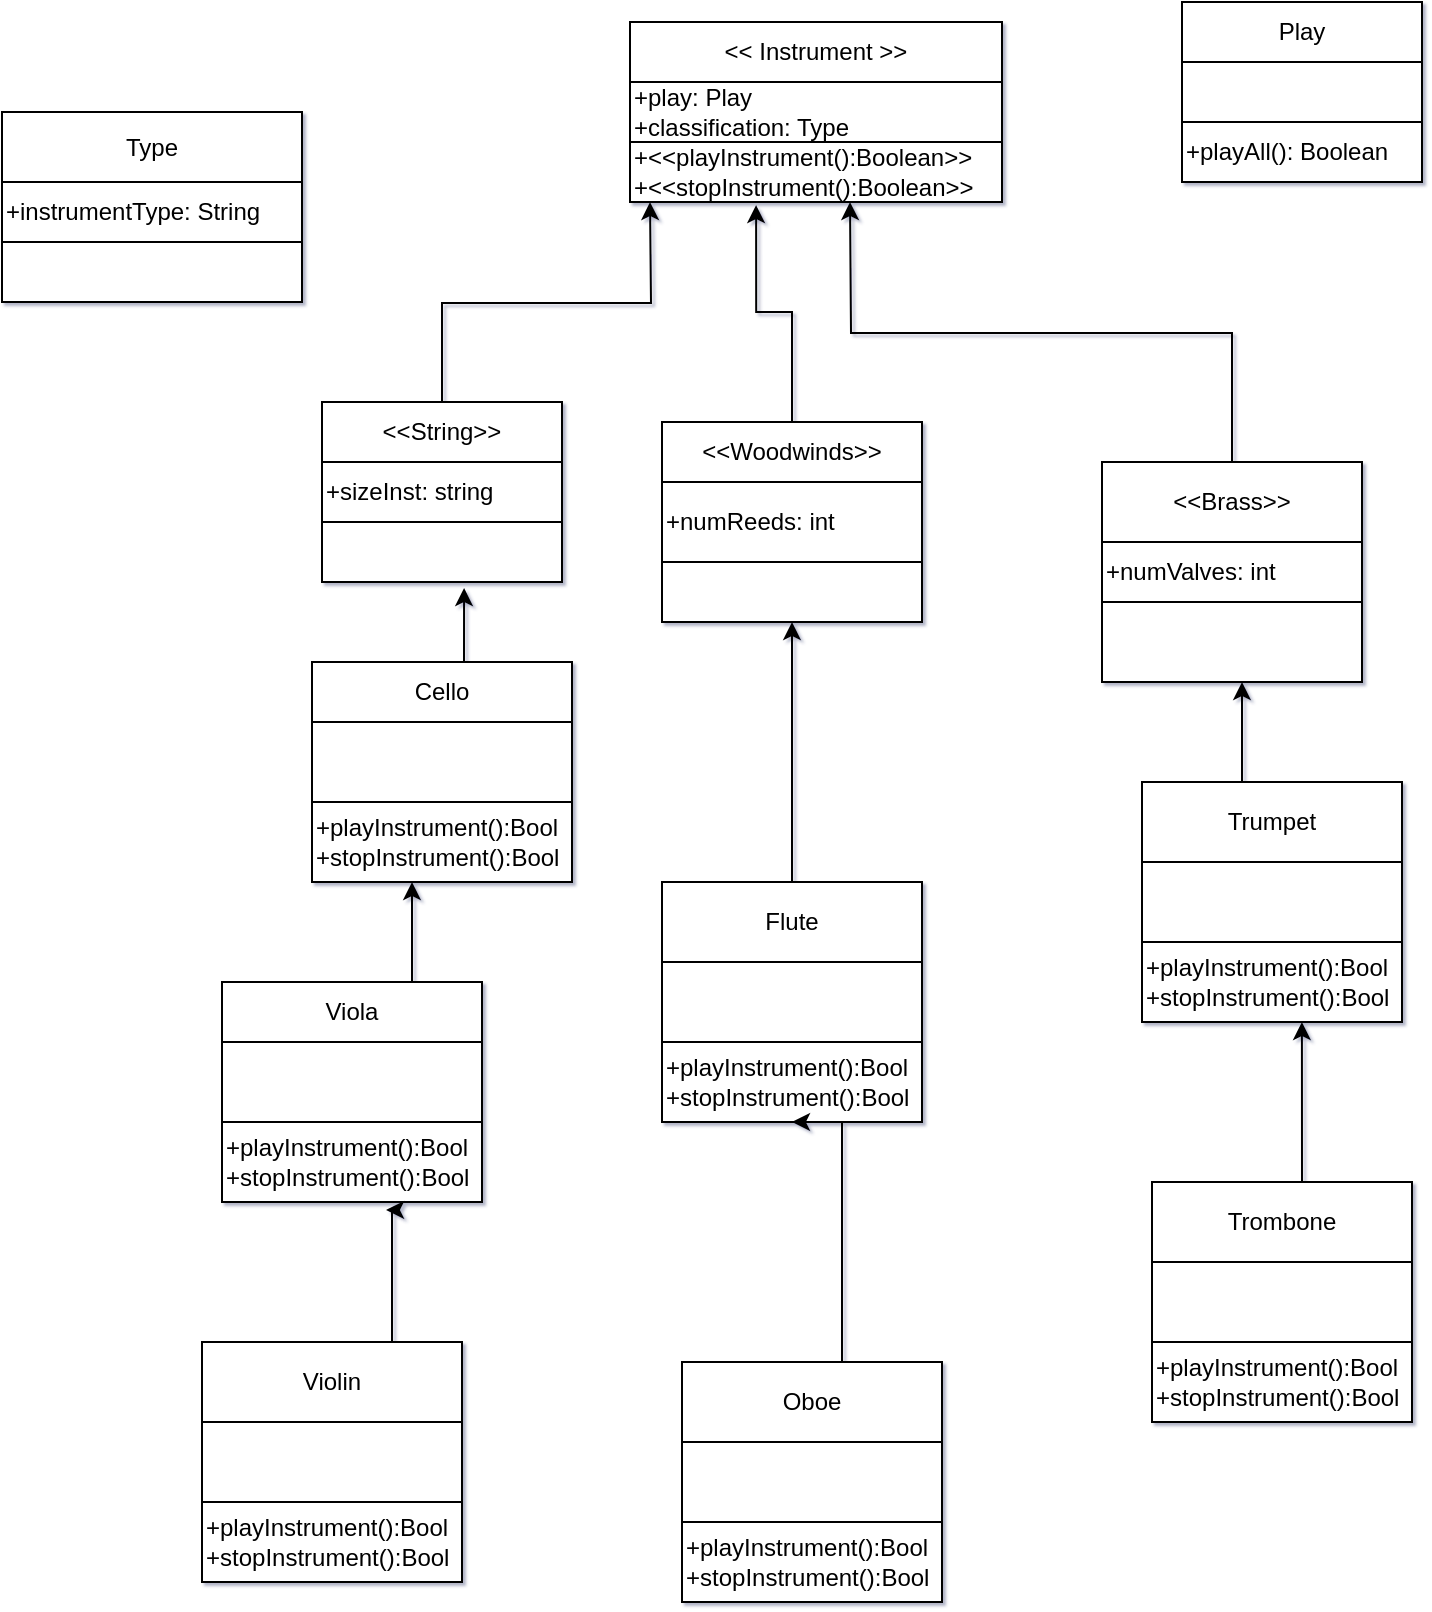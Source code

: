 <mxfile version="15.6.8" type="github">
  <diagram id="C5RBs43oDa-KdzZeNtuy" name="Page-1">
    <mxGraphModel dx="1351" dy="877" grid="1" gridSize="10" guides="1" tooltips="1" connect="1" arrows="1" fold="1" page="1" pageScale="1" pageWidth="827" pageHeight="1169" math="0" shadow="1">
      <root>
        <mxCell id="WIyWlLk6GJQsqaUBKTNV-0" />
        <mxCell id="WIyWlLk6GJQsqaUBKTNV-1" parent="WIyWlLk6GJQsqaUBKTNV-0" />
        <mxCell id="0b9VVzX_pEQ83UHBqS1w-0" value="&amp;lt;&amp;lt; Instrument &amp;gt;&amp;gt;" style="rounded=0;whiteSpace=wrap;html=1;" parent="WIyWlLk6GJQsqaUBKTNV-1" vertex="1">
          <mxGeometry x="354" y="60" width="186" height="30" as="geometry" />
        </mxCell>
        <mxCell id="0b9VVzX_pEQ83UHBqS1w-1" value="+play: Play&lt;br&gt;+classification: Type&lt;br&gt;" style="rounded=0;whiteSpace=wrap;html=1;align=left;" parent="WIyWlLk6GJQsqaUBKTNV-1" vertex="1">
          <mxGeometry x="354" y="90" width="186" height="30" as="geometry" />
        </mxCell>
        <mxCell id="0b9VVzX_pEQ83UHBqS1w-2" value="+&amp;lt;&amp;lt;playInstrument():Boolean&amp;gt;&amp;gt;&lt;br&gt;+&amp;lt;&amp;lt;stopInstrument():Boolean&amp;gt;&amp;gt;" style="rounded=0;whiteSpace=wrap;html=1;align=left;" parent="WIyWlLk6GJQsqaUBKTNV-1" vertex="1">
          <mxGeometry x="354" y="120" width="186" height="30" as="geometry" />
        </mxCell>
        <mxCell id="0b9VVzX_pEQ83UHBqS1w-3" value="Play" style="rounded=0;whiteSpace=wrap;html=1;" parent="WIyWlLk6GJQsqaUBKTNV-1" vertex="1">
          <mxGeometry x="630" y="50" width="120" height="30" as="geometry" />
        </mxCell>
        <mxCell id="0b9VVzX_pEQ83UHBqS1w-4" value="" style="rounded=0;whiteSpace=wrap;html=1;" parent="WIyWlLk6GJQsqaUBKTNV-1" vertex="1">
          <mxGeometry x="630" y="80" width="120" height="30" as="geometry" />
        </mxCell>
        <mxCell id="0b9VVzX_pEQ83UHBqS1w-5" value="+playAll(): Boolean" style="rounded=0;whiteSpace=wrap;html=1;align=left;" parent="WIyWlLk6GJQsqaUBKTNV-1" vertex="1">
          <mxGeometry x="630" y="110" width="120" height="30" as="geometry" />
        </mxCell>
        <mxCell id="0b9VVzX_pEQ83UHBqS1w-6" value="Type" style="rounded=0;whiteSpace=wrap;html=1;" parent="WIyWlLk6GJQsqaUBKTNV-1" vertex="1">
          <mxGeometry x="40" y="105" width="150" height="35" as="geometry" />
        </mxCell>
        <mxCell id="0b9VVzX_pEQ83UHBqS1w-7" value="+instrumentType: String" style="rounded=0;whiteSpace=wrap;html=1;align=left;" parent="WIyWlLk6GJQsqaUBKTNV-1" vertex="1">
          <mxGeometry x="40" y="140" width="150" height="30" as="geometry" />
        </mxCell>
        <mxCell id="0b9VVzX_pEQ83UHBqS1w-8" value="" style="rounded=0;whiteSpace=wrap;html=1;" parent="WIyWlLk6GJQsqaUBKTNV-1" vertex="1">
          <mxGeometry x="40" y="170" width="150" height="30" as="geometry" />
        </mxCell>
        <mxCell id="0b9VVzX_pEQ83UHBqS1w-9" value="&amp;lt;&amp;lt;String&amp;gt;&amp;gt;" style="rounded=0;whiteSpace=wrap;html=1;" parent="WIyWlLk6GJQsqaUBKTNV-1" vertex="1">
          <mxGeometry x="200" y="250" width="120" height="30" as="geometry" />
        </mxCell>
        <mxCell id="0b9VVzX_pEQ83UHBqS1w-10" value="+sizeInst: string" style="rounded=0;whiteSpace=wrap;html=1;align=left;" parent="WIyWlLk6GJQsqaUBKTNV-1" vertex="1">
          <mxGeometry x="200" y="280" width="120" height="30" as="geometry" />
        </mxCell>
        <mxCell id="0b9VVzX_pEQ83UHBqS1w-12" value="" style="endArrow=classic;html=1;rounded=0;edgeStyle=orthogonalEdgeStyle;exitX=0.5;exitY=0;exitDx=0;exitDy=0;entryX=0.5;entryY=1;entryDx=0;entryDy=0;" parent="WIyWlLk6GJQsqaUBKTNV-1" source="0b9VVzX_pEQ83UHBqS1w-9" edge="1">
          <mxGeometry width="50" height="50" relative="1" as="geometry">
            <mxPoint x="250" y="230" as="sourcePoint" />
            <mxPoint x="364" y="150" as="targetPoint" />
          </mxGeometry>
        </mxCell>
        <mxCell id="0b9VVzX_pEQ83UHBqS1w-13" value="Cello" style="rounded=0;whiteSpace=wrap;html=1;" parent="WIyWlLk6GJQsqaUBKTNV-1" vertex="1">
          <mxGeometry x="195" y="380" width="130" height="30" as="geometry" />
        </mxCell>
        <mxCell id="0b9VVzX_pEQ83UHBqS1w-15" value="Viola" style="rounded=0;whiteSpace=wrap;html=1;" parent="WIyWlLk6GJQsqaUBKTNV-1" vertex="1">
          <mxGeometry x="160" y="540" width="120" height="30" as="geometry" />
        </mxCell>
        <mxCell id="0b9VVzX_pEQ83UHBqS1w-16" value="" style="rounded=0;whiteSpace=wrap;html=1;" parent="WIyWlLk6GJQsqaUBKTNV-1" vertex="1">
          <mxGeometry x="195" y="410" width="130" height="40" as="geometry" />
        </mxCell>
        <mxCell id="0b9VVzX_pEQ83UHBqS1w-17" value="" style="rounded=0;whiteSpace=wrap;html=1;align=left;" parent="WIyWlLk6GJQsqaUBKTNV-1" vertex="1">
          <mxGeometry x="200" y="310" width="120" height="30" as="geometry" />
        </mxCell>
        <mxCell id="0b9VVzX_pEQ83UHBqS1w-18" value="+playInstrument():Bool&lt;br&gt;+stopInstrument():Bool" style="rounded=0;whiteSpace=wrap;html=1;align=left;" parent="WIyWlLk6GJQsqaUBKTNV-1" vertex="1">
          <mxGeometry x="195" y="450" width="130" height="40" as="geometry" />
        </mxCell>
        <mxCell id="0b9VVzX_pEQ83UHBqS1w-19" value="" style="rounded=0;whiteSpace=wrap;html=1;align=left;" parent="WIyWlLk6GJQsqaUBKTNV-1" vertex="1">
          <mxGeometry x="160" y="570" width="120" height="35" as="geometry" />
        </mxCell>
        <mxCell id="0b9VVzX_pEQ83UHBqS1w-20" value="+" style="rounded=0;whiteSpace=wrap;html=1;align=left;" parent="WIyWlLk6GJQsqaUBKTNV-1" vertex="1">
          <mxGeometry x="160" y="605" width="120" height="40" as="geometry" />
        </mxCell>
        <mxCell id="0b9VVzX_pEQ83UHBqS1w-23" value="&amp;lt;&amp;lt;Woodwinds&amp;gt;&amp;gt;" style="rounded=0;whiteSpace=wrap;html=1;align=center;" parent="WIyWlLk6GJQsqaUBKTNV-1" vertex="1">
          <mxGeometry x="370" y="260" width="130" height="30" as="geometry" />
        </mxCell>
        <mxCell id="0b9VVzX_pEQ83UHBqS1w-24" value="" style="endArrow=classic;html=1;rounded=0;edgeStyle=orthogonalEdgeStyle;exitX=0.5;exitY=0;exitDx=0;exitDy=0;entryX=0.339;entryY=1.052;entryDx=0;entryDy=0;entryPerimeter=0;" parent="WIyWlLk6GJQsqaUBKTNV-1" source="0b9VVzX_pEQ83UHBqS1w-23" target="0b9VVzX_pEQ83UHBqS1w-2" edge="1">
          <mxGeometry width="50" height="50" relative="1" as="geometry">
            <mxPoint x="360" y="200" as="sourcePoint" />
            <mxPoint x="400" y="190" as="targetPoint" />
          </mxGeometry>
        </mxCell>
        <mxCell id="0b9VVzX_pEQ83UHBqS1w-25" value="+numReeds: int" style="rounded=0;whiteSpace=wrap;html=1;align=left;" parent="WIyWlLk6GJQsqaUBKTNV-1" vertex="1">
          <mxGeometry x="370" y="290" width="130" height="40" as="geometry" />
        </mxCell>
        <mxCell id="0b9VVzX_pEQ83UHBqS1w-26" value="" style="rounded=0;whiteSpace=wrap;html=1;align=center;" parent="WIyWlLk6GJQsqaUBKTNV-1" vertex="1">
          <mxGeometry x="370" y="330" width="130" height="30" as="geometry" />
        </mxCell>
        <mxCell id="0b9VVzX_pEQ83UHBqS1w-28" value="Flute" style="rounded=0;whiteSpace=wrap;html=1;align=center;" parent="WIyWlLk6GJQsqaUBKTNV-1" vertex="1">
          <mxGeometry x="370" y="490" width="130" height="40" as="geometry" />
        </mxCell>
        <mxCell id="0b9VVzX_pEQ83UHBqS1w-30" value="&amp;lt;&amp;lt;Brass&amp;gt;&amp;gt;" style="rounded=0;whiteSpace=wrap;html=1;align=center;" parent="WIyWlLk6GJQsqaUBKTNV-1" vertex="1">
          <mxGeometry x="590" y="280" width="130" height="40" as="geometry" />
        </mxCell>
        <mxCell id="0b9VVzX_pEQ83UHBqS1w-31" value="" style="endArrow=classic;html=1;rounded=0;edgeStyle=orthogonalEdgeStyle;exitX=0.5;exitY=0;exitDx=0;exitDy=0;" parent="WIyWlLk6GJQsqaUBKTNV-1" source="0b9VVzX_pEQ83UHBqS1w-30" edge="1">
          <mxGeometry width="50" height="50" relative="1" as="geometry">
            <mxPoint x="414" y="200" as="sourcePoint" />
            <mxPoint x="464" y="150" as="targetPoint" />
          </mxGeometry>
        </mxCell>
        <mxCell id="0b9VVzX_pEQ83UHBqS1w-34" value="" style="rounded=0;whiteSpace=wrap;html=1;align=center;" parent="WIyWlLk6GJQsqaUBKTNV-1" vertex="1">
          <mxGeometry x="370" y="530" width="130" height="40" as="geometry" />
        </mxCell>
        <mxCell id="0b9VVzX_pEQ83UHBqS1w-35" value="+" style="rounded=0;whiteSpace=wrap;html=1;align=left;" parent="WIyWlLk6GJQsqaUBKTNV-1" vertex="1">
          <mxGeometry x="370" y="570" width="130" height="40" as="geometry" />
        </mxCell>
        <mxCell id="0b9VVzX_pEQ83UHBqS1w-38" value="+numValves: int" style="rounded=0;whiteSpace=wrap;html=1;align=left;" parent="WIyWlLk6GJQsqaUBKTNV-1" vertex="1">
          <mxGeometry x="590" y="320" width="130" height="30" as="geometry" />
        </mxCell>
        <mxCell id="0b9VVzX_pEQ83UHBqS1w-39" value="" style="rounded=0;whiteSpace=wrap;html=1;align=center;" parent="WIyWlLk6GJQsqaUBKTNV-1" vertex="1">
          <mxGeometry x="590" y="350" width="130" height="40" as="geometry" />
        </mxCell>
        <mxCell id="ZV2NlYh3LcXkCecuLBnn-0" value="Viola" style="rounded=0;whiteSpace=wrap;html=1;" parent="WIyWlLk6GJQsqaUBKTNV-1" vertex="1">
          <mxGeometry x="150" y="540" width="130" height="30" as="geometry" />
        </mxCell>
        <mxCell id="ZV2NlYh3LcXkCecuLBnn-1" value="" style="rounded=0;whiteSpace=wrap;html=1;" parent="WIyWlLk6GJQsqaUBKTNV-1" vertex="1">
          <mxGeometry x="150" y="570" width="130" height="40" as="geometry" />
        </mxCell>
        <mxCell id="ZV2NlYh3LcXkCecuLBnn-2" value="+playInstrument():Bool&lt;br&gt;+stopInstrument():Bool" style="rounded=0;whiteSpace=wrap;html=1;align=left;" parent="WIyWlLk6GJQsqaUBKTNV-1" vertex="1">
          <mxGeometry x="150" y="610" width="130" height="40" as="geometry" />
        </mxCell>
        <mxCell id="ZV2NlYh3LcXkCecuLBnn-3" value="Viola" style="rounded=0;whiteSpace=wrap;html=1;" parent="WIyWlLk6GJQsqaUBKTNV-1" vertex="1">
          <mxGeometry x="380" y="500" width="120" height="30" as="geometry" />
        </mxCell>
        <mxCell id="ZV2NlYh3LcXkCecuLBnn-4" value="" style="rounded=0;whiteSpace=wrap;html=1;align=left;" parent="WIyWlLk6GJQsqaUBKTNV-1" vertex="1">
          <mxGeometry x="380" y="530" width="120" height="35" as="geometry" />
        </mxCell>
        <mxCell id="ZV2NlYh3LcXkCecuLBnn-5" value="+" style="rounded=0;whiteSpace=wrap;html=1;align=left;" parent="WIyWlLk6GJQsqaUBKTNV-1" vertex="1">
          <mxGeometry x="380" y="565" width="120" height="40" as="geometry" />
        </mxCell>
        <mxCell id="ZV2NlYh3LcXkCecuLBnn-6" value="Flute" style="rounded=0;whiteSpace=wrap;html=1;" parent="WIyWlLk6GJQsqaUBKTNV-1" vertex="1">
          <mxGeometry x="370" y="490" width="130" height="40" as="geometry" />
        </mxCell>
        <mxCell id="ZV2NlYh3LcXkCecuLBnn-7" value="" style="rounded=0;whiteSpace=wrap;html=1;" parent="WIyWlLk6GJQsqaUBKTNV-1" vertex="1">
          <mxGeometry x="370" y="530" width="130" height="40" as="geometry" />
        </mxCell>
        <mxCell id="ZV2NlYh3LcXkCecuLBnn-8" value="+playInstrument():Bool&lt;br&gt;+stopInstrument():Bool" style="rounded=0;whiteSpace=wrap;html=1;align=left;" parent="WIyWlLk6GJQsqaUBKTNV-1" vertex="1">
          <mxGeometry x="370" y="570" width="130" height="40" as="geometry" />
        </mxCell>
        <mxCell id="ZV2NlYh3LcXkCecuLBnn-15" value="Flute" style="rounded=0;whiteSpace=wrap;html=1;align=center;" parent="WIyWlLk6GJQsqaUBKTNV-1" vertex="1">
          <mxGeometry x="610" y="440" width="130" height="40" as="geometry" />
        </mxCell>
        <mxCell id="ZV2NlYh3LcXkCecuLBnn-16" value="" style="rounded=0;whiteSpace=wrap;html=1;align=center;" parent="WIyWlLk6GJQsqaUBKTNV-1" vertex="1">
          <mxGeometry x="610" y="480" width="130" height="40" as="geometry" />
        </mxCell>
        <mxCell id="ZV2NlYh3LcXkCecuLBnn-17" value="+" style="rounded=0;whiteSpace=wrap;html=1;align=left;" parent="WIyWlLk6GJQsqaUBKTNV-1" vertex="1">
          <mxGeometry x="610" y="520" width="130" height="40" as="geometry" />
        </mxCell>
        <mxCell id="ZV2NlYh3LcXkCecuLBnn-18" value="Viola" style="rounded=0;whiteSpace=wrap;html=1;" parent="WIyWlLk6GJQsqaUBKTNV-1" vertex="1">
          <mxGeometry x="620" y="450" width="120" height="30" as="geometry" />
        </mxCell>
        <mxCell id="ZV2NlYh3LcXkCecuLBnn-19" value="" style="rounded=0;whiteSpace=wrap;html=1;align=left;" parent="WIyWlLk6GJQsqaUBKTNV-1" vertex="1">
          <mxGeometry x="620" y="480" width="120" height="35" as="geometry" />
        </mxCell>
        <mxCell id="ZV2NlYh3LcXkCecuLBnn-20" value="+" style="rounded=0;whiteSpace=wrap;html=1;align=left;" parent="WIyWlLk6GJQsqaUBKTNV-1" vertex="1">
          <mxGeometry x="620" y="515" width="120" height="40" as="geometry" />
        </mxCell>
        <mxCell id="ZV2NlYh3LcXkCecuLBnn-21" value="Trumpet" style="rounded=0;whiteSpace=wrap;html=1;" parent="WIyWlLk6GJQsqaUBKTNV-1" vertex="1">
          <mxGeometry x="610" y="440" width="130" height="40" as="geometry" />
        </mxCell>
        <mxCell id="ZV2NlYh3LcXkCecuLBnn-22" value="" style="rounded=0;whiteSpace=wrap;html=1;align=left;" parent="WIyWlLk6GJQsqaUBKTNV-1" vertex="1">
          <mxGeometry x="610" y="480" width="130" height="40" as="geometry" />
        </mxCell>
        <mxCell id="ZV2NlYh3LcXkCecuLBnn-23" value="+playInstrument():Bool&lt;br&gt;+stopInstrument():Bool" style="rounded=0;whiteSpace=wrap;html=1;align=left;" parent="WIyWlLk6GJQsqaUBKTNV-1" vertex="1">
          <mxGeometry x="610" y="520" width="130" height="40" as="geometry" />
        </mxCell>
        <mxCell id="ZV2NlYh3LcXkCecuLBnn-33" value="Flute" style="rounded=0;whiteSpace=wrap;html=1;align=center;" parent="WIyWlLk6GJQsqaUBKTNV-1" vertex="1">
          <mxGeometry x="380" y="730" width="130" height="40" as="geometry" />
        </mxCell>
        <mxCell id="ZV2NlYh3LcXkCecuLBnn-34" value="" style="rounded=0;whiteSpace=wrap;html=1;align=center;" parent="WIyWlLk6GJQsqaUBKTNV-1" vertex="1">
          <mxGeometry x="380" y="770" width="130" height="40" as="geometry" />
        </mxCell>
        <mxCell id="ZV2NlYh3LcXkCecuLBnn-35" value="+" style="rounded=0;whiteSpace=wrap;html=1;align=left;" parent="WIyWlLk6GJQsqaUBKTNV-1" vertex="1">
          <mxGeometry x="380" y="810" width="130" height="40" as="geometry" />
        </mxCell>
        <mxCell id="ZV2NlYh3LcXkCecuLBnn-36" value="Viola" style="rounded=0;whiteSpace=wrap;html=1;" parent="WIyWlLk6GJQsqaUBKTNV-1" vertex="1">
          <mxGeometry x="390" y="740" width="120" height="30" as="geometry" />
        </mxCell>
        <mxCell id="ZV2NlYh3LcXkCecuLBnn-37" value="" style="rounded=0;whiteSpace=wrap;html=1;align=left;" parent="WIyWlLk6GJQsqaUBKTNV-1" vertex="1">
          <mxGeometry x="390" y="770" width="120" height="35" as="geometry" />
        </mxCell>
        <mxCell id="ZV2NlYh3LcXkCecuLBnn-38" value="+" style="rounded=0;whiteSpace=wrap;html=1;align=left;" parent="WIyWlLk6GJQsqaUBKTNV-1" vertex="1">
          <mxGeometry x="390" y="805" width="120" height="40" as="geometry" />
        </mxCell>
        <mxCell id="ZV2NlYh3LcXkCecuLBnn-39" value="Oboe" style="rounded=0;whiteSpace=wrap;html=1;" parent="WIyWlLk6GJQsqaUBKTNV-1" vertex="1">
          <mxGeometry x="380" y="730" width="130" height="40" as="geometry" />
        </mxCell>
        <mxCell id="ZV2NlYh3LcXkCecuLBnn-40" value="" style="rounded=0;whiteSpace=wrap;html=1;" parent="WIyWlLk6GJQsqaUBKTNV-1" vertex="1">
          <mxGeometry x="380" y="770" width="130" height="40" as="geometry" />
        </mxCell>
        <mxCell id="ZV2NlYh3LcXkCecuLBnn-41" value="+playInstrument():Bool&lt;br&gt;+stopInstrument():Bool" style="rounded=0;whiteSpace=wrap;html=1;align=left;" parent="WIyWlLk6GJQsqaUBKTNV-1" vertex="1">
          <mxGeometry x="380" y="810" width="130" height="40" as="geometry" />
        </mxCell>
        <mxCell id="ZV2NlYh3LcXkCecuLBnn-42" value="Flute" style="rounded=0;whiteSpace=wrap;html=1;align=center;" parent="WIyWlLk6GJQsqaUBKTNV-1" vertex="1">
          <mxGeometry x="140" y="720" width="130" height="40" as="geometry" />
        </mxCell>
        <mxCell id="ZV2NlYh3LcXkCecuLBnn-43" value="" style="rounded=0;whiteSpace=wrap;html=1;align=center;" parent="WIyWlLk6GJQsqaUBKTNV-1" vertex="1">
          <mxGeometry x="140" y="760" width="130" height="40" as="geometry" />
        </mxCell>
        <mxCell id="ZV2NlYh3LcXkCecuLBnn-44" value="+" style="rounded=0;whiteSpace=wrap;html=1;align=left;" parent="WIyWlLk6GJQsqaUBKTNV-1" vertex="1">
          <mxGeometry x="140" y="800" width="130" height="40" as="geometry" />
        </mxCell>
        <mxCell id="ZV2NlYh3LcXkCecuLBnn-45" value="Viola" style="rounded=0;whiteSpace=wrap;html=1;" parent="WIyWlLk6GJQsqaUBKTNV-1" vertex="1">
          <mxGeometry x="150" y="730" width="120" height="30" as="geometry" />
        </mxCell>
        <mxCell id="ZV2NlYh3LcXkCecuLBnn-46" value="" style="rounded=0;whiteSpace=wrap;html=1;align=left;" parent="WIyWlLk6GJQsqaUBKTNV-1" vertex="1">
          <mxGeometry x="150" y="760" width="120" height="35" as="geometry" />
        </mxCell>
        <mxCell id="ZV2NlYh3LcXkCecuLBnn-47" value="+" style="rounded=0;whiteSpace=wrap;html=1;align=left;" parent="WIyWlLk6GJQsqaUBKTNV-1" vertex="1">
          <mxGeometry x="150" y="795" width="120" height="40" as="geometry" />
        </mxCell>
        <mxCell id="ZV2NlYh3LcXkCecuLBnn-48" value="Violin" style="rounded=0;whiteSpace=wrap;html=1;" parent="WIyWlLk6GJQsqaUBKTNV-1" vertex="1">
          <mxGeometry x="140" y="720" width="130" height="40" as="geometry" />
        </mxCell>
        <mxCell id="ZV2NlYh3LcXkCecuLBnn-49" value="" style="rounded=0;whiteSpace=wrap;html=1;" parent="WIyWlLk6GJQsqaUBKTNV-1" vertex="1">
          <mxGeometry x="140" y="760" width="130" height="40" as="geometry" />
        </mxCell>
        <mxCell id="ZV2NlYh3LcXkCecuLBnn-50" value="+playInstrument():Bool&lt;br&gt;+stopInstrument():Bool" style="rounded=0;whiteSpace=wrap;html=1;align=left;" parent="WIyWlLk6GJQsqaUBKTNV-1" vertex="1">
          <mxGeometry x="140" y="800" width="130" height="40" as="geometry" />
        </mxCell>
        <mxCell id="ZV2NlYh3LcXkCecuLBnn-51" value="Flute" style="rounded=0;whiteSpace=wrap;html=1;align=center;" parent="WIyWlLk6GJQsqaUBKTNV-1" vertex="1">
          <mxGeometry x="615" y="640" width="130" height="40" as="geometry" />
        </mxCell>
        <mxCell id="ZV2NlYh3LcXkCecuLBnn-52" value="" style="rounded=0;whiteSpace=wrap;html=1;align=center;" parent="WIyWlLk6GJQsqaUBKTNV-1" vertex="1">
          <mxGeometry x="615" y="680" width="130" height="40" as="geometry" />
        </mxCell>
        <mxCell id="ZV2NlYh3LcXkCecuLBnn-53" value="+" style="rounded=0;whiteSpace=wrap;html=1;align=left;" parent="WIyWlLk6GJQsqaUBKTNV-1" vertex="1">
          <mxGeometry x="615" y="720" width="130" height="40" as="geometry" />
        </mxCell>
        <mxCell id="ZV2NlYh3LcXkCecuLBnn-54" value="Viola" style="rounded=0;whiteSpace=wrap;html=1;" parent="WIyWlLk6GJQsqaUBKTNV-1" vertex="1">
          <mxGeometry x="625" y="650" width="120" height="30" as="geometry" />
        </mxCell>
        <mxCell id="ZV2NlYh3LcXkCecuLBnn-55" value="" style="rounded=0;whiteSpace=wrap;html=1;align=left;" parent="WIyWlLk6GJQsqaUBKTNV-1" vertex="1">
          <mxGeometry x="625" y="680" width="120" height="35" as="geometry" />
        </mxCell>
        <mxCell id="ZV2NlYh3LcXkCecuLBnn-56" value="+" style="rounded=0;whiteSpace=wrap;html=1;align=left;" parent="WIyWlLk6GJQsqaUBKTNV-1" vertex="1">
          <mxGeometry x="625" y="715" width="120" height="40" as="geometry" />
        </mxCell>
        <mxCell id="ZV2NlYh3LcXkCecuLBnn-57" value="Trombone" style="rounded=0;whiteSpace=wrap;html=1;" parent="WIyWlLk6GJQsqaUBKTNV-1" vertex="1">
          <mxGeometry x="615" y="640" width="130" height="40" as="geometry" />
        </mxCell>
        <mxCell id="ZV2NlYh3LcXkCecuLBnn-58" value="" style="rounded=0;whiteSpace=wrap;html=1;" parent="WIyWlLk6GJQsqaUBKTNV-1" vertex="1">
          <mxGeometry x="615" y="680" width="130" height="40" as="geometry" />
        </mxCell>
        <mxCell id="ZV2NlYh3LcXkCecuLBnn-59" value="+playInstrument():Bool&lt;br&gt;+stopInstrument():Bool" style="rounded=0;whiteSpace=wrap;html=1;align=left;" parent="WIyWlLk6GJQsqaUBKTNV-1" vertex="1">
          <mxGeometry x="615" y="720" width="130" height="40" as="geometry" />
        </mxCell>
        <mxCell id="eU9AgplCBtGxOD14uO1J-1" value="" style="edgeStyle=segmentEdgeStyle;endArrow=classic;html=1;rounded=0;entryX=0.5;entryY=1;entryDx=0;entryDy=0;" edge="1" parent="WIyWlLk6GJQsqaUBKTNV-1" target="ZV2NlYh3LcXkCecuLBnn-8">
          <mxGeometry width="50" height="50" relative="1" as="geometry">
            <mxPoint x="410" y="730" as="sourcePoint" />
            <mxPoint x="460" y="680" as="targetPoint" />
            <Array as="points">
              <mxPoint x="460" y="730" />
              <mxPoint x="460" y="610" />
            </Array>
          </mxGeometry>
        </mxCell>
        <mxCell id="eU9AgplCBtGxOD14uO1J-2" value="" style="edgeStyle=segmentEdgeStyle;endArrow=classic;html=1;rounded=0;entryX=0.631;entryY=1.1;entryDx=0;entryDy=0;entryPerimeter=0;" edge="1" parent="WIyWlLk6GJQsqaUBKTNV-1" target="ZV2NlYh3LcXkCecuLBnn-2">
          <mxGeometry width="50" height="50" relative="1" as="geometry">
            <mxPoint x="185" y="720" as="sourcePoint" />
            <mxPoint x="235" y="670" as="targetPoint" />
            <Array as="points">
              <mxPoint x="235" y="720" />
              <mxPoint x="235" y="654" />
            </Array>
          </mxGeometry>
        </mxCell>
        <mxCell id="eU9AgplCBtGxOD14uO1J-3" value="" style="edgeStyle=segmentEdgeStyle;endArrow=classic;html=1;rounded=0;" edge="1" parent="WIyWlLk6GJQsqaUBKTNV-1">
          <mxGeometry width="50" height="50" relative="1" as="geometry">
            <mxPoint x="195" y="540" as="sourcePoint" />
            <mxPoint x="245" y="490" as="targetPoint" />
          </mxGeometry>
        </mxCell>
        <mxCell id="eU9AgplCBtGxOD14uO1J-4" value="" style="edgeStyle=segmentEdgeStyle;endArrow=classic;html=1;rounded=0;entryX=0.592;entryY=1.1;entryDx=0;entryDy=0;entryPerimeter=0;" edge="1" parent="WIyWlLk6GJQsqaUBKTNV-1" target="0b9VVzX_pEQ83UHBqS1w-17">
          <mxGeometry width="50" height="50" relative="1" as="geometry">
            <mxPoint x="220" y="380" as="sourcePoint" />
            <mxPoint x="270" y="350" as="targetPoint" />
          </mxGeometry>
        </mxCell>
        <mxCell id="eU9AgplCBtGxOD14uO1J-5" value="" style="edgeStyle=segmentEdgeStyle;endArrow=classic;html=1;rounded=0;entryX=0.5;entryY=1;entryDx=0;entryDy=0;" edge="1" parent="WIyWlLk6GJQsqaUBKTNV-1" target="0b9VVzX_pEQ83UHBqS1w-26">
          <mxGeometry width="50" height="50" relative="1" as="geometry">
            <mxPoint x="390" y="490" as="sourcePoint" />
            <mxPoint x="440" y="440" as="targetPoint" />
          </mxGeometry>
        </mxCell>
        <mxCell id="eU9AgplCBtGxOD14uO1J-6" value="" style="edgeStyle=segmentEdgeStyle;endArrow=classic;html=1;rounded=0;" edge="1" parent="WIyWlLk6GJQsqaUBKTNV-1">
          <mxGeometry width="50" height="50" relative="1" as="geometry">
            <mxPoint x="610" y="440" as="sourcePoint" />
            <mxPoint x="660" y="390" as="targetPoint" />
          </mxGeometry>
        </mxCell>
        <mxCell id="eU9AgplCBtGxOD14uO1J-7" value="" style="edgeStyle=segmentEdgeStyle;endArrow=classic;html=1;rounded=0;entryX=0.615;entryY=1;entryDx=0;entryDy=0;entryPerimeter=0;" edge="1" parent="WIyWlLk6GJQsqaUBKTNV-1" target="ZV2NlYh3LcXkCecuLBnn-23">
          <mxGeometry width="50" height="50" relative="1" as="geometry">
            <mxPoint x="640" y="640" as="sourcePoint" />
            <mxPoint x="690" y="590" as="targetPoint" />
          </mxGeometry>
        </mxCell>
      </root>
    </mxGraphModel>
  </diagram>
</mxfile>
